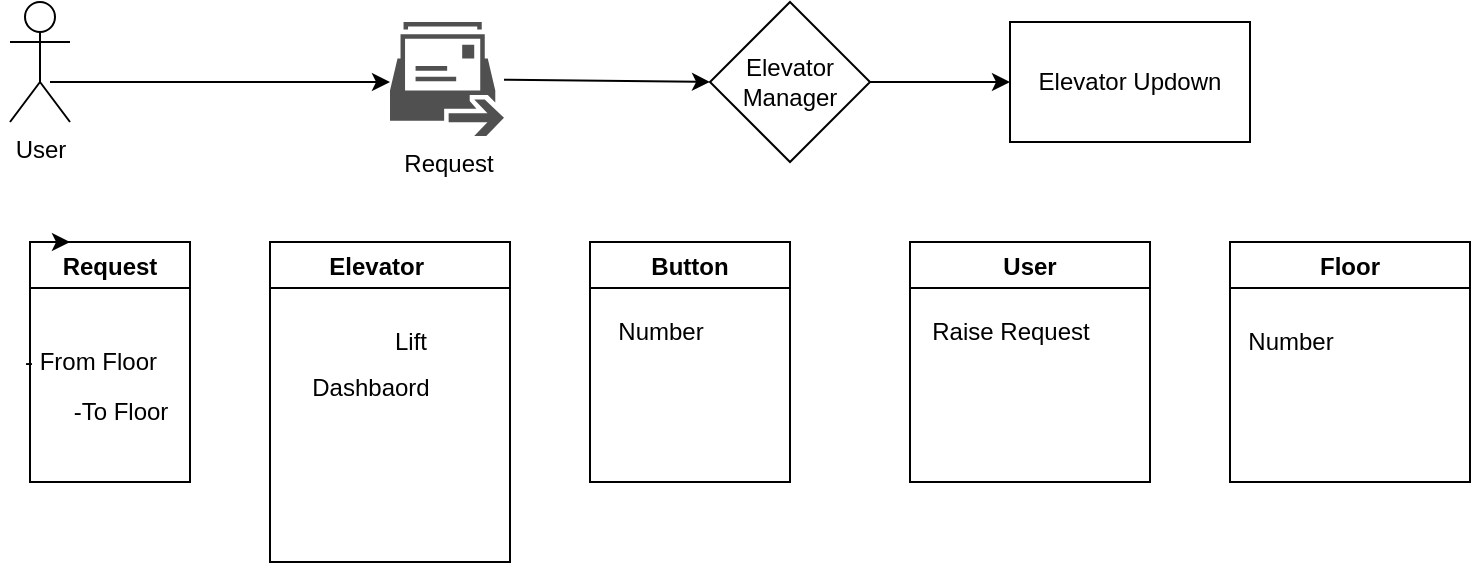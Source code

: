 <mxfile version="20.3.0" type="github"><diagram id="w70dXKdEfYQ4RTJWQCXP" name="Page-1"><mxGraphModel dx="782" dy="343" grid="1" gridSize="10" guides="1" tooltips="1" connect="1" arrows="1" fold="1" page="1" pageScale="1" pageWidth="850" pageHeight="1100" math="0" shadow="0"><root><mxCell id="0"/><mxCell id="1" parent="0"/><mxCell id="arFIlDX2npCc9Qo20HTa-1" value="User" style="shape=umlActor;verticalLabelPosition=bottom;verticalAlign=top;html=1;outlineConnect=0;" vertex="1" parent="1"><mxGeometry x="30" y="40" width="30" height="60" as="geometry"/></mxCell><mxCell id="arFIlDX2npCc9Qo20HTa-6" value="" style="endArrow=classic;html=1;rounded=0;entryX=0;entryY=0.5;entryDx=0;entryDy=0;" edge="1" parent="1"><mxGeometry width="50" height="50" relative="1" as="geometry"><mxPoint x="210" y="80" as="sourcePoint"/><mxPoint x="220" y="80" as="targetPoint"/><Array as="points"><mxPoint x="50" y="80"/></Array></mxGeometry></mxCell><mxCell id="arFIlDX2npCc9Qo20HTa-11" value="Request" style="sketch=0;pointerEvents=1;shadow=0;dashed=0;html=1;strokeColor=none;fillColor=#505050;labelPosition=center;verticalLabelPosition=bottom;verticalAlign=top;outlineConnect=0;align=center;shape=mxgraph.office.communications.local_move_request;" vertex="1" parent="1"><mxGeometry x="220" y="50" width="57" height="57" as="geometry"/></mxCell><mxCell id="arFIlDX2npCc9Qo20HTa-12" value="Elevator Manager" style="rhombus;whiteSpace=wrap;html=1;" vertex="1" parent="1"><mxGeometry x="380" y="40" width="80" height="80" as="geometry"/></mxCell><mxCell id="arFIlDX2npCc9Qo20HTa-13" value="" style="endArrow=classic;html=1;rounded=0;exitX=1;exitY=0.5;exitDx=0;exitDy=0;" edge="1" parent="1" source="arFIlDX2npCc9Qo20HTa-12" target="arFIlDX2npCc9Qo20HTa-14"><mxGeometry width="50" height="50" relative="1" as="geometry"><mxPoint x="380" y="190" as="sourcePoint"/><mxPoint x="590" y="80" as="targetPoint"/></mxGeometry></mxCell><mxCell id="arFIlDX2npCc9Qo20HTa-14" value="Elevator Updown" style="rounded=0;whiteSpace=wrap;html=1;" vertex="1" parent="1"><mxGeometry x="530" y="50" width="120" height="60" as="geometry"/></mxCell><mxCell id="arFIlDX2npCc9Qo20HTa-15" value="" style="endArrow=classic;html=1;rounded=0;entryX=0;entryY=0.5;entryDx=0;entryDy=0;" edge="1" parent="1" source="arFIlDX2npCc9Qo20HTa-11" target="arFIlDX2npCc9Qo20HTa-12"><mxGeometry width="50" height="50" relative="1" as="geometry"><mxPoint x="380" y="190" as="sourcePoint"/><mxPoint x="430" y="140" as="targetPoint"/></mxGeometry></mxCell><mxCell id="arFIlDX2npCc9Qo20HTa-16" value="Request" style="swimlane;" vertex="1" parent="1"><mxGeometry x="40" y="160" width="80" height="120" as="geometry"/></mxCell><mxCell id="arFIlDX2npCc9Qo20HTa-18" value="-To Floor" style="text;html=1;align=center;verticalAlign=middle;resizable=0;points=[];autosize=1;strokeColor=none;fillColor=none;" vertex="1" parent="arFIlDX2npCc9Qo20HTa-16"><mxGeometry x="10" y="70" width="70" height="30" as="geometry"/></mxCell><mxCell id="arFIlDX2npCc9Qo20HTa-17" value="- From Floor" style="text;html=1;align=center;verticalAlign=middle;resizable=0;points=[];autosize=1;strokeColor=none;fillColor=none;" vertex="1" parent="1"><mxGeometry x="25" y="205" width="90" height="30" as="geometry"/></mxCell><mxCell id="arFIlDX2npCc9Qo20HTa-20" value="Elevator    " style="swimlane;" vertex="1" parent="1"><mxGeometry x="160" y="160" width="120" height="160" as="geometry"/></mxCell><mxCell id="arFIlDX2npCc9Qo20HTa-22" value="&lt;div&gt;Dashbaord&lt;/div&gt;&lt;div&gt;&lt;br&gt;&lt;/div&gt;" style="text;html=1;align=center;verticalAlign=middle;resizable=0;points=[];autosize=1;strokeColor=none;fillColor=none;" vertex="1" parent="arFIlDX2npCc9Qo20HTa-20"><mxGeometry x="10" y="60" width="80" height="40" as="geometry"/></mxCell><mxCell id="arFIlDX2npCc9Qo20HTa-21" value="Lift" style="text;html=1;align=center;verticalAlign=middle;resizable=0;points=[];autosize=1;strokeColor=none;fillColor=none;" vertex="1" parent="1"><mxGeometry x="210" y="195" width="40" height="30" as="geometry"/></mxCell><mxCell id="arFIlDX2npCc9Qo20HTa-26" value="Button" style="swimlane;" vertex="1" parent="1"><mxGeometry x="320" y="160" width="100" height="120" as="geometry"/></mxCell><mxCell id="arFIlDX2npCc9Qo20HTa-27" value="Number" style="text;html=1;align=center;verticalAlign=middle;resizable=0;points=[];autosize=1;strokeColor=none;fillColor=none;" vertex="1" parent="arFIlDX2npCc9Qo20HTa-26"><mxGeometry y="30" width="70" height="30" as="geometry"/></mxCell><mxCell id="arFIlDX2npCc9Qo20HTa-28" style="edgeStyle=orthogonalEdgeStyle;rounded=0;orthogonalLoop=1;jettySize=auto;html=1;exitX=0;exitY=0;exitDx=0;exitDy=0;entryX=0.25;entryY=0;entryDx=0;entryDy=0;" edge="1" parent="1" source="arFIlDX2npCc9Qo20HTa-16" target="arFIlDX2npCc9Qo20HTa-16"><mxGeometry relative="1" as="geometry"/></mxCell><mxCell id="arFIlDX2npCc9Qo20HTa-29" value="User" style="swimlane;" vertex="1" parent="1"><mxGeometry x="480" y="160" width="120" height="120" as="geometry"/></mxCell><mxCell id="arFIlDX2npCc9Qo20HTa-30" value="Raise Request" style="text;html=1;align=center;verticalAlign=middle;resizable=0;points=[];autosize=1;strokeColor=none;fillColor=none;" vertex="1" parent="arFIlDX2npCc9Qo20HTa-29"><mxGeometry y="30" width="100" height="30" as="geometry"/></mxCell><mxCell id="arFIlDX2npCc9Qo20HTa-32" value="Floor" style="swimlane;" vertex="1" parent="1"><mxGeometry x="640" y="160" width="120" height="120" as="geometry"/></mxCell><mxCell id="arFIlDX2npCc9Qo20HTa-33" value="Number" style="text;html=1;align=center;verticalAlign=middle;resizable=0;points=[];autosize=1;strokeColor=none;fillColor=none;" vertex="1" parent="1"><mxGeometry x="635" y="195" width="70" height="30" as="geometry"/></mxCell></root></mxGraphModel></diagram></mxfile>